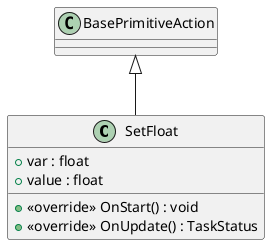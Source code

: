 @startuml
class SetFloat {
    + var : float
    + value : float
    + <<override>> OnStart() : void
    + <<override>> OnUpdate() : TaskStatus
}
BasePrimitiveAction <|-- SetFloat
@enduml
